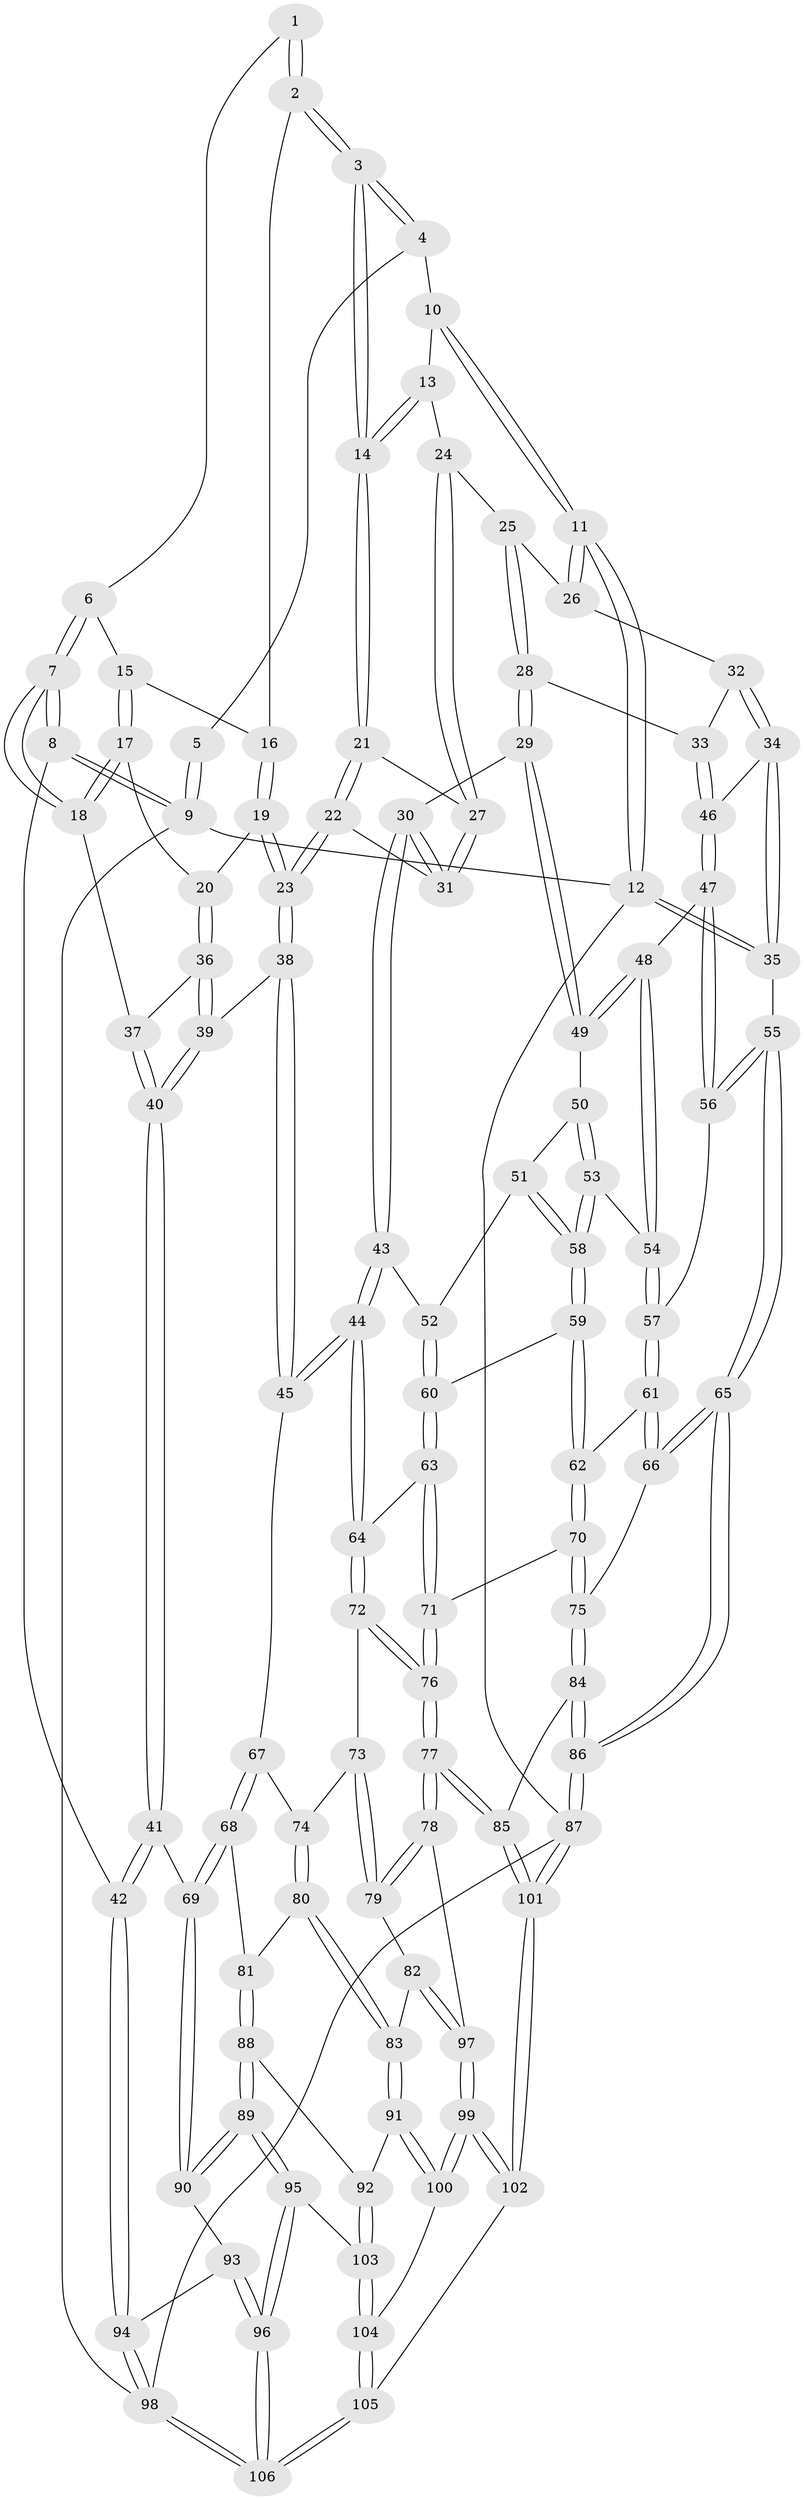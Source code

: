 // coarse degree distribution, {3: 0.05405405405405406, 5: 0.47297297297297297, 11: 0.013513513513513514, 4: 0.2972972972972973, 6: 0.14864864864864866, 2: 0.013513513513513514}
// Generated by graph-tools (version 1.1) at 2025/21/03/04/25 18:21:27]
// undirected, 106 vertices, 262 edges
graph export_dot {
graph [start="1"]
  node [color=gray90,style=filled];
  1 [pos="+0.16813698680658345+0"];
  2 [pos="+0.32797314746741935+0.10029733957903823"];
  3 [pos="+0.46290208284547213+0.09620300247906616"];
  4 [pos="+0.5479956905430978+0"];
  5 [pos="+0.1623927014106902+0"];
  6 [pos="+0.17666503581859166+0.0676723749328749"];
  7 [pos="+0+0.20783513456554292"];
  8 [pos="+0+0.21143703284534687"];
  9 [pos="+0+0"];
  10 [pos="+0.7575201244689708+0"];
  11 [pos="+1+0"];
  12 [pos="+1+0"];
  13 [pos="+0.7588136308017278+0.06392329776679034"];
  14 [pos="+0.48263885752494456+0.13020289360637602"];
  15 [pos="+0.20608531498443822+0.10702472559244595"];
  16 [pos="+0.3058977919719527+0.12380303445370319"];
  17 [pos="+0.1330096860376656+0.2159875921518117"];
  18 [pos="+0.06649662966626606+0.2225580419581577"];
  19 [pos="+0.28534253977359875+0.22641370559430724"];
  20 [pos="+0.22936518815201185+0.24505193425477118"];
  21 [pos="+0.49155065083352956+0.16699820969147408"];
  22 [pos="+0.449180676161011+0.28693574547834605"];
  23 [pos="+0.41300580928574226+0.33278530479773377"];
  24 [pos="+0.7619780843782118+0.07832368402430312"];
  25 [pos="+0.8372425115852317+0.14752410979140565"];
  26 [pos="+0.8880553948047194+0.16298304142683365"];
  27 [pos="+0.662579003376718+0.22389353000712006"];
  28 [pos="+0.8031987785570222+0.3139379085952861"];
  29 [pos="+0.7025143177538511+0.34006265382214385"];
  30 [pos="+0.6800016615155074+0.3328085173977289"];
  31 [pos="+0.6697158353161833+0.3100592662694211"];
  32 [pos="+0.9277139472843633+0.19511735603078975"];
  33 [pos="+0.8750355483494812+0.3494362548524904"];
  34 [pos="+1+0.2596076758781327"];
  35 [pos="+1+0.25466825056833997"];
  36 [pos="+0.21923386664354239+0.3192092816693045"];
  37 [pos="+0.17621728999938374+0.3566188659608921"];
  38 [pos="+0.4078202154673307+0.4240227266471693"];
  39 [pos="+0.3347307032982347+0.4267082944440355"];
  40 [pos="+0.14021300306469675+0.4869447992122447"];
  41 [pos="+0.018589107467794255+0.5788991604646063"];
  42 [pos="+0+0.5704961062688438"];
  43 [pos="+0.5877119584305992+0.4421858964955206"];
  44 [pos="+0.5004094817662739+0.5074369330813486"];
  45 [pos="+0.41317538132580645+0.4315487647316928"];
  46 [pos="+0.9013432450624665+0.38161297325560173"];
  47 [pos="+0.9012651497436821+0.3824908380220764"];
  48 [pos="+0.8934869425704617+0.39218953999752354"];
  49 [pos="+0.7420031348394567+0.4105047691047549"];
  50 [pos="+0.7451570495732152+0.4186497572330254"];
  51 [pos="+0.7385718683018304+0.45902177287181667"];
  52 [pos="+0.7095040716202258+0.4847419493595095"];
  53 [pos="+0.8459245758752307+0.46340302744894385"];
  54 [pos="+0.8473991741193048+0.4629075545141285"];
  55 [pos="+1+0.5689804545000691"];
  56 [pos="+0.9891268886132101+0.4894194712452218"];
  57 [pos="+0.8956446838019801+0.5297407250708402"];
  58 [pos="+0.7897333431777394+0.5220696198167114"];
  59 [pos="+0.7827324454657812+0.549007859178583"];
  60 [pos="+0.7088329584250659+0.5230009138541649"];
  61 [pos="+0.8854333650248022+0.5735248025203233"];
  62 [pos="+0.7938946814370162+0.5974199646611706"];
  63 [pos="+0.6533694257085964+0.5600804591457876"];
  64 [pos="+0.5068337401864366+0.5324790926645863"];
  65 [pos="+1+0.6464064193162403"];
  66 [pos="+0.9397076145858557+0.6210500416708506"];
  67 [pos="+0.2919221351055115+0.5828120616987346"];
  68 [pos="+0.18332780301888663+0.6649130476515343"];
  69 [pos="+0.10027382068216344+0.6312534793077241"];
  70 [pos="+0.7842284180458364+0.6173871332032984"];
  71 [pos="+0.7444950088121444+0.6444492844878338"];
  72 [pos="+0.5034718342567882+0.5610345221723543"];
  73 [pos="+0.5012906360453653+0.566220041088835"];
  74 [pos="+0.4289234651797965+0.6333574682723551"];
  75 [pos="+0.8713830363269086+0.6894138130226096"];
  76 [pos="+0.706613583394322+0.7245890119719831"];
  77 [pos="+0.7048088209057856+0.8418928617078069"];
  78 [pos="+0.5819156172741042+0.7932354073006517"];
  79 [pos="+0.5215037699596348+0.6581240243860658"];
  80 [pos="+0.4123120152849441+0.6528831187756704"];
  81 [pos="+0.203428922734124+0.6810866585029784"];
  82 [pos="+0.44991348323564984+0.7993269749749756"];
  83 [pos="+0.40091337826332496+0.790712942694999"];
  84 [pos="+0.8758254448404824+0.7359108020093772"];
  85 [pos="+0.7227935060037978+0.8714094449328625"];
  86 [pos="+1+0.823531073345098"];
  87 [pos="+1+1"];
  88 [pos="+0.25975231069847243+0.7792618669379984"];
  89 [pos="+0.14400342089439946+0.8632186364539494"];
  90 [pos="+0.1250596332261134+0.826865638860377"];
  91 [pos="+0.34228926406221305+0.8259911761713578"];
  92 [pos="+0.27129249392711907+0.7918217619880894"];
  93 [pos="+0.09458349051777551+0.8419143152372409"];
  94 [pos="+0+0.7578852078634181"];
  95 [pos="+0.1395764872875377+0.9281205947756482"];
  96 [pos="+0.040787336489858494+1"];
  97 [pos="+0.4851947232219078+0.814557978677152"];
  98 [pos="+0+1"];
  99 [pos="+0.4836340188910516+1"];
  100 [pos="+0.3450519626553429+0.8479551344833948"];
  101 [pos="+0.7826979013473909+1"];
  102 [pos="+0.5136815378752277+1"];
  103 [pos="+0.2020717266342394+0.9180110449351941"];
  104 [pos="+0.26345832403872854+0.9564948634732423"];
  105 [pos="+0.3440096463172897+1"];
  106 [pos="+0+1"];
  1 -- 2;
  1 -- 2;
  1 -- 6;
  2 -- 3;
  2 -- 3;
  2 -- 16;
  3 -- 4;
  3 -- 4;
  3 -- 14;
  3 -- 14;
  4 -- 5;
  4 -- 10;
  5 -- 9;
  5 -- 9;
  6 -- 7;
  6 -- 7;
  6 -- 15;
  7 -- 8;
  7 -- 8;
  7 -- 18;
  7 -- 18;
  8 -- 9;
  8 -- 9;
  8 -- 42;
  9 -- 12;
  9 -- 98;
  10 -- 11;
  10 -- 11;
  10 -- 13;
  11 -- 12;
  11 -- 12;
  11 -- 26;
  11 -- 26;
  12 -- 35;
  12 -- 35;
  12 -- 87;
  13 -- 14;
  13 -- 14;
  13 -- 24;
  14 -- 21;
  14 -- 21;
  15 -- 16;
  15 -- 17;
  15 -- 17;
  16 -- 19;
  16 -- 19;
  17 -- 18;
  17 -- 18;
  17 -- 20;
  18 -- 37;
  19 -- 20;
  19 -- 23;
  19 -- 23;
  20 -- 36;
  20 -- 36;
  21 -- 22;
  21 -- 22;
  21 -- 27;
  22 -- 23;
  22 -- 23;
  22 -- 31;
  23 -- 38;
  23 -- 38;
  24 -- 25;
  24 -- 27;
  24 -- 27;
  25 -- 26;
  25 -- 28;
  25 -- 28;
  26 -- 32;
  27 -- 31;
  27 -- 31;
  28 -- 29;
  28 -- 29;
  28 -- 33;
  29 -- 30;
  29 -- 49;
  29 -- 49;
  30 -- 31;
  30 -- 31;
  30 -- 43;
  30 -- 43;
  32 -- 33;
  32 -- 34;
  32 -- 34;
  33 -- 46;
  33 -- 46;
  34 -- 35;
  34 -- 35;
  34 -- 46;
  35 -- 55;
  36 -- 37;
  36 -- 39;
  36 -- 39;
  37 -- 40;
  37 -- 40;
  38 -- 39;
  38 -- 45;
  38 -- 45;
  39 -- 40;
  39 -- 40;
  40 -- 41;
  40 -- 41;
  41 -- 42;
  41 -- 42;
  41 -- 69;
  42 -- 94;
  42 -- 94;
  43 -- 44;
  43 -- 44;
  43 -- 52;
  44 -- 45;
  44 -- 45;
  44 -- 64;
  44 -- 64;
  45 -- 67;
  46 -- 47;
  46 -- 47;
  47 -- 48;
  47 -- 56;
  47 -- 56;
  48 -- 49;
  48 -- 49;
  48 -- 54;
  48 -- 54;
  49 -- 50;
  50 -- 51;
  50 -- 53;
  50 -- 53;
  51 -- 52;
  51 -- 58;
  51 -- 58;
  52 -- 60;
  52 -- 60;
  53 -- 54;
  53 -- 58;
  53 -- 58;
  54 -- 57;
  54 -- 57;
  55 -- 56;
  55 -- 56;
  55 -- 65;
  55 -- 65;
  56 -- 57;
  57 -- 61;
  57 -- 61;
  58 -- 59;
  58 -- 59;
  59 -- 60;
  59 -- 62;
  59 -- 62;
  60 -- 63;
  60 -- 63;
  61 -- 62;
  61 -- 66;
  61 -- 66;
  62 -- 70;
  62 -- 70;
  63 -- 64;
  63 -- 71;
  63 -- 71;
  64 -- 72;
  64 -- 72;
  65 -- 66;
  65 -- 66;
  65 -- 86;
  65 -- 86;
  66 -- 75;
  67 -- 68;
  67 -- 68;
  67 -- 74;
  68 -- 69;
  68 -- 69;
  68 -- 81;
  69 -- 90;
  69 -- 90;
  70 -- 71;
  70 -- 75;
  70 -- 75;
  71 -- 76;
  71 -- 76;
  72 -- 73;
  72 -- 76;
  72 -- 76;
  73 -- 74;
  73 -- 79;
  73 -- 79;
  74 -- 80;
  74 -- 80;
  75 -- 84;
  75 -- 84;
  76 -- 77;
  76 -- 77;
  77 -- 78;
  77 -- 78;
  77 -- 85;
  77 -- 85;
  78 -- 79;
  78 -- 79;
  78 -- 97;
  79 -- 82;
  80 -- 81;
  80 -- 83;
  80 -- 83;
  81 -- 88;
  81 -- 88;
  82 -- 83;
  82 -- 97;
  82 -- 97;
  83 -- 91;
  83 -- 91;
  84 -- 85;
  84 -- 86;
  84 -- 86;
  85 -- 101;
  85 -- 101;
  86 -- 87;
  86 -- 87;
  87 -- 101;
  87 -- 101;
  87 -- 98;
  88 -- 89;
  88 -- 89;
  88 -- 92;
  89 -- 90;
  89 -- 90;
  89 -- 95;
  89 -- 95;
  90 -- 93;
  91 -- 92;
  91 -- 100;
  91 -- 100;
  92 -- 103;
  92 -- 103;
  93 -- 94;
  93 -- 96;
  93 -- 96;
  94 -- 98;
  94 -- 98;
  95 -- 96;
  95 -- 96;
  95 -- 103;
  96 -- 106;
  96 -- 106;
  97 -- 99;
  97 -- 99;
  98 -- 106;
  98 -- 106;
  99 -- 100;
  99 -- 100;
  99 -- 102;
  99 -- 102;
  100 -- 104;
  101 -- 102;
  101 -- 102;
  102 -- 105;
  103 -- 104;
  103 -- 104;
  104 -- 105;
  104 -- 105;
  105 -- 106;
  105 -- 106;
}
